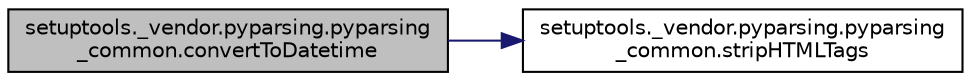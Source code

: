 digraph "setuptools._vendor.pyparsing.pyparsing_common.convertToDatetime"
{
 // LATEX_PDF_SIZE
  edge [fontname="Helvetica",fontsize="10",labelfontname="Helvetica",labelfontsize="10"];
  node [fontname="Helvetica",fontsize="10",shape=record];
  rankdir="LR";
  Node1 [label="setuptools._vendor.pyparsing.pyparsing\l_common.convertToDatetime",height=0.2,width=0.4,color="black", fillcolor="grey75", style="filled", fontcolor="black",tooltip=" "];
  Node1 -> Node2 [color="midnightblue",fontsize="10",style="solid",fontname="Helvetica"];
  Node2 [label="setuptools._vendor.pyparsing.pyparsing\l_common.stripHTMLTags",height=0.2,width=0.4,color="black", fillcolor="white", style="filled",URL="$d4/d03/classsetuptools_1_1__vendor_1_1pyparsing_1_1pyparsing__common.html#a355ea204571a8f4ef1463ea0016c9403",tooltip=" "];
}
